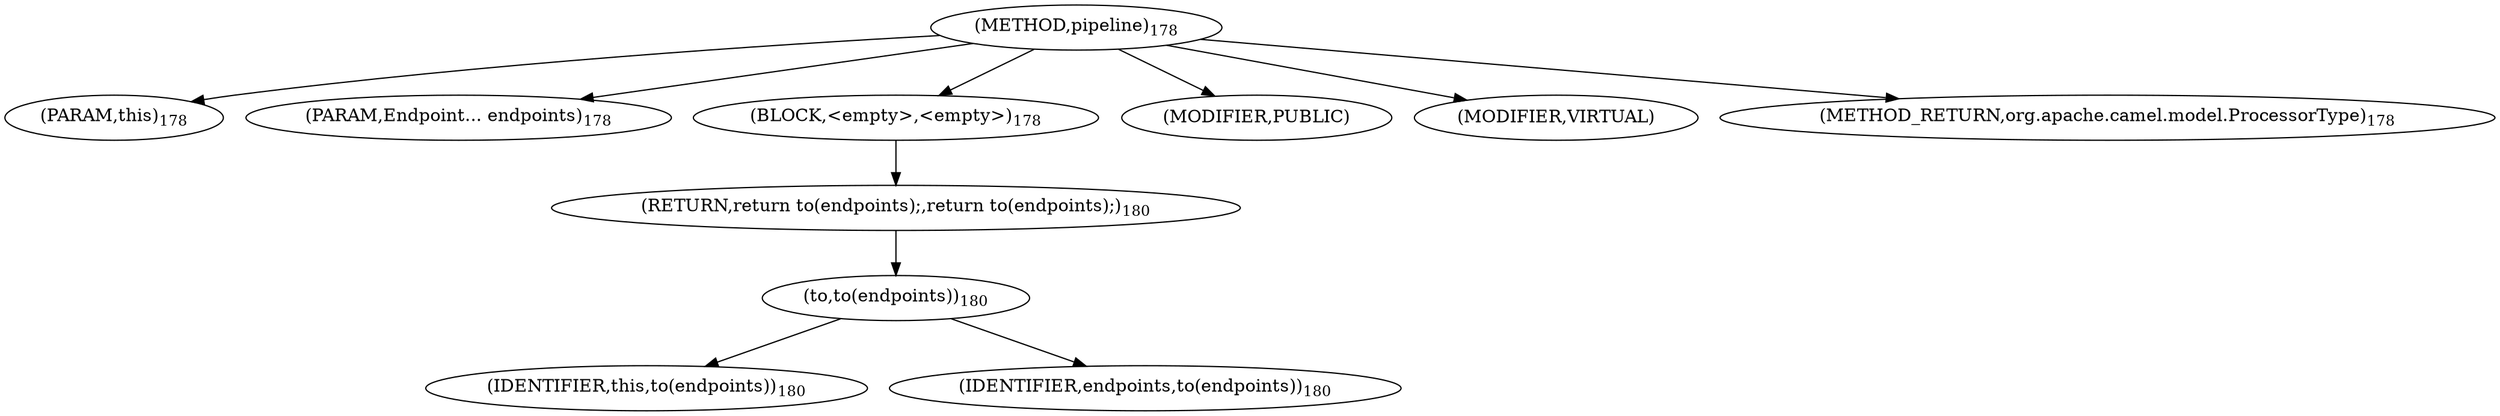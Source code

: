 digraph "pipeline" {  
"615" [label = <(METHOD,pipeline)<SUB>178</SUB>> ]
"35" [label = <(PARAM,this)<SUB>178</SUB>> ]
"616" [label = <(PARAM,Endpoint... endpoints)<SUB>178</SUB>> ]
"617" [label = <(BLOCK,&lt;empty&gt;,&lt;empty&gt;)<SUB>178</SUB>> ]
"618" [label = <(RETURN,return to(endpoints);,return to(endpoints);)<SUB>180</SUB>> ]
"619" [label = <(to,to(endpoints))<SUB>180</SUB>> ]
"34" [label = <(IDENTIFIER,this,to(endpoints))<SUB>180</SUB>> ]
"620" [label = <(IDENTIFIER,endpoints,to(endpoints))<SUB>180</SUB>> ]
"621" [label = <(MODIFIER,PUBLIC)> ]
"622" [label = <(MODIFIER,VIRTUAL)> ]
"623" [label = <(METHOD_RETURN,org.apache.camel.model.ProcessorType)<SUB>178</SUB>> ]
  "615" -> "35" 
  "615" -> "616" 
  "615" -> "617" 
  "615" -> "621" 
  "615" -> "622" 
  "615" -> "623" 
  "617" -> "618" 
  "618" -> "619" 
  "619" -> "34" 
  "619" -> "620" 
}
